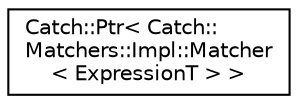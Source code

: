 digraph "Graphical Class Hierarchy"
{
 // LATEX_PDF_SIZE
  edge [fontname="Helvetica",fontsize="10",labelfontname="Helvetica",labelfontsize="10"];
  node [fontname="Helvetica",fontsize="10",shape=record];
  rankdir="LR";
  Node0 [label="Catch::Ptr\< Catch::\lMatchers::Impl::Matcher\l\< ExpressionT \> \>",height=0.2,width=0.4,color="black", fillcolor="white", style="filled",URL="$classCatch_1_1Ptr.html",tooltip=" "];
}
